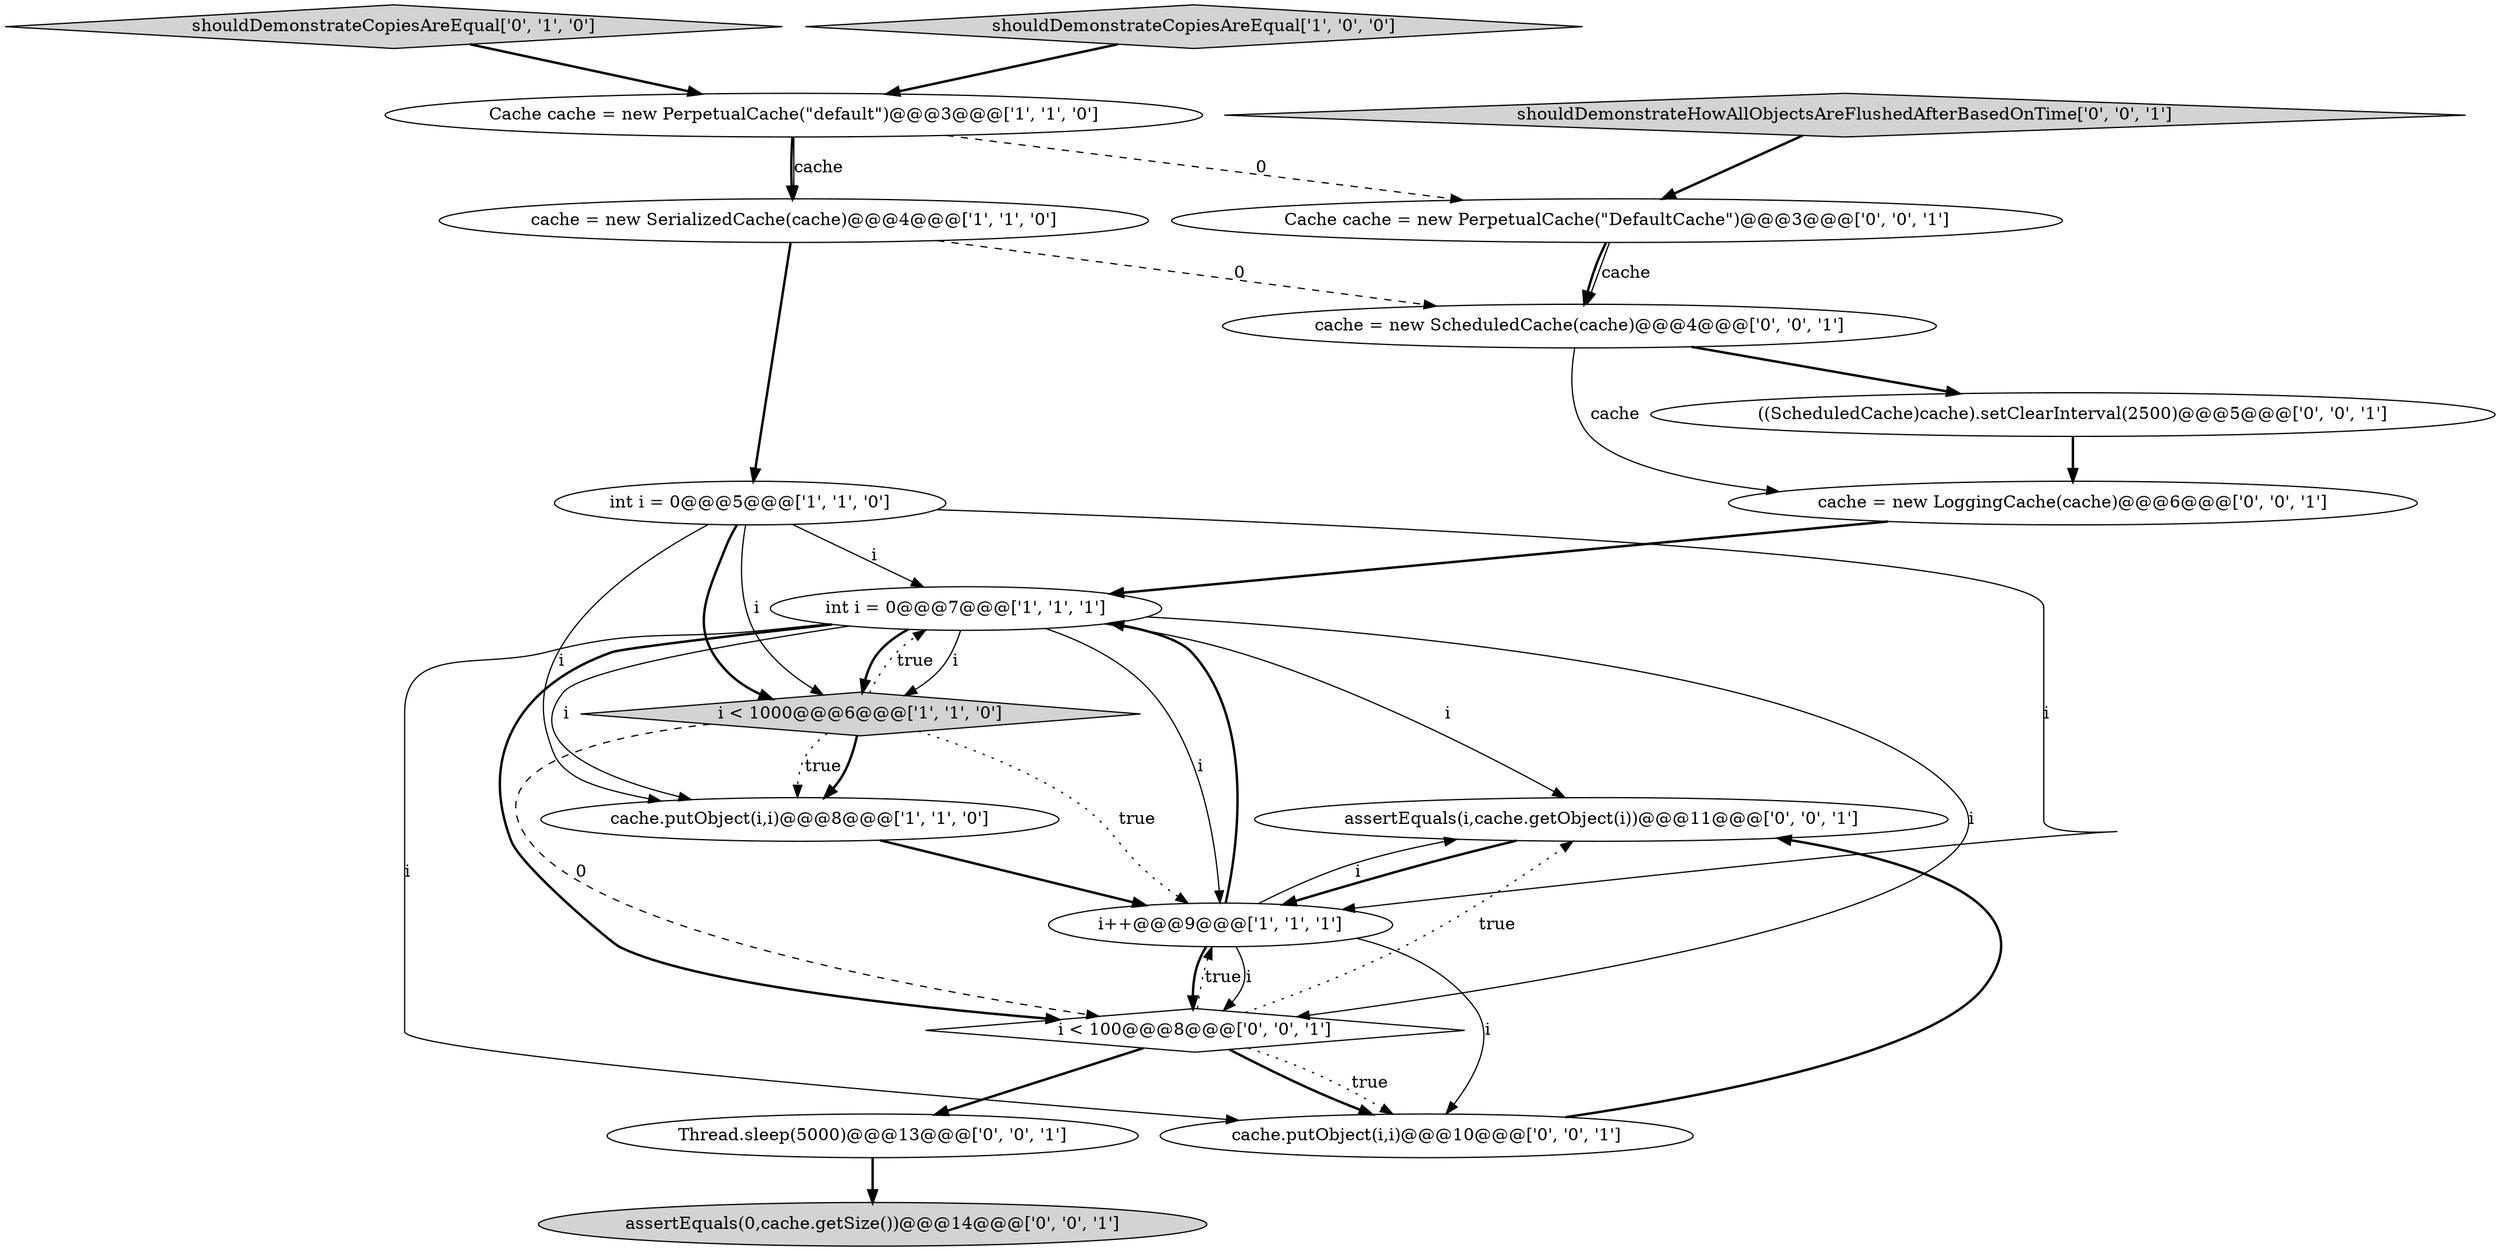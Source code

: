 digraph {
14 [style = filled, label = "Cache cache = new PerpetualCache(\"DefaultCache\")@@@3@@@['0', '0', '1']", fillcolor = white, shape = ellipse image = "AAA0AAABBB3BBB"];
8 [style = filled, label = "shouldDemonstrateCopiesAreEqual['0', '1', '0']", fillcolor = lightgray, shape = diamond image = "AAA0AAABBB2BBB"];
15 [style = filled, label = "cache = new ScheduledCache(cache)@@@4@@@['0', '0', '1']", fillcolor = white, shape = ellipse image = "AAA0AAABBB3BBB"];
11 [style = filled, label = "assertEquals(i,cache.getObject(i))@@@11@@@['0', '0', '1']", fillcolor = white, shape = ellipse image = "AAA0AAABBB3BBB"];
5 [style = filled, label = "i < 1000@@@6@@@['1', '1', '0']", fillcolor = lightgray, shape = diamond image = "AAA0AAABBB1BBB"];
12 [style = filled, label = "Thread.sleep(5000)@@@13@@@['0', '0', '1']", fillcolor = white, shape = ellipse image = "AAA0AAABBB3BBB"];
18 [style = filled, label = "assertEquals(0,cache.getSize())@@@14@@@['0', '0', '1']", fillcolor = lightgray, shape = ellipse image = "AAA0AAABBB3BBB"];
1 [style = filled, label = "int i = 0@@@5@@@['1', '1', '0']", fillcolor = white, shape = ellipse image = "AAA0AAABBB1BBB"];
13 [style = filled, label = "shouldDemonstrateHowAllObjectsAreFlushedAfterBasedOnTime['0', '0', '1']", fillcolor = lightgray, shape = diamond image = "AAA0AAABBB3BBB"];
2 [style = filled, label = "i++@@@9@@@['1', '1', '1']", fillcolor = white, shape = ellipse image = "AAA0AAABBB1BBB"];
9 [style = filled, label = "cache.putObject(i,i)@@@10@@@['0', '0', '1']", fillcolor = white, shape = ellipse image = "AAA0AAABBB3BBB"];
17 [style = filled, label = "cache = new LoggingCache(cache)@@@6@@@['0', '0', '1']", fillcolor = white, shape = ellipse image = "AAA0AAABBB3BBB"];
0 [style = filled, label = "cache.putObject(i,i)@@@8@@@['1', '1', '0']", fillcolor = white, shape = ellipse image = "AAA0AAABBB1BBB"];
10 [style = filled, label = "((ScheduledCache)cache).setClearInterval(2500)@@@5@@@['0', '0', '1']", fillcolor = white, shape = ellipse image = "AAA0AAABBB3BBB"];
3 [style = filled, label = "cache = new SerializedCache(cache)@@@4@@@['1', '1', '0']", fillcolor = white, shape = ellipse image = "AAA0AAABBB1BBB"];
7 [style = filled, label = "shouldDemonstrateCopiesAreEqual['1', '0', '0']", fillcolor = lightgray, shape = diamond image = "AAA0AAABBB1BBB"];
6 [style = filled, label = "Cache cache = new PerpetualCache(\"default\")@@@3@@@['1', '1', '0']", fillcolor = white, shape = ellipse image = "AAA0AAABBB1BBB"];
16 [style = filled, label = "i < 100@@@8@@@['0', '0', '1']", fillcolor = white, shape = diamond image = "AAA0AAABBB3BBB"];
4 [style = filled, label = "int i = 0@@@7@@@['1', '1', '1']", fillcolor = white, shape = ellipse image = "AAA0AAABBB1BBB"];
1->5 [style = bold, label=""];
6->3 [style = bold, label=""];
4->9 [style = solid, label="i"];
4->11 [style = solid, label="i"];
2->9 [style = solid, label="i"];
15->10 [style = bold, label=""];
16->9 [style = bold, label=""];
16->9 [style = dotted, label="true"];
16->2 [style = dotted, label="true"];
9->11 [style = bold, label=""];
3->1 [style = bold, label=""];
6->3 [style = solid, label="cache"];
15->17 [style = solid, label="cache"];
1->5 [style = solid, label="i"];
0->2 [style = bold, label=""];
8->6 [style = bold, label=""];
10->17 [style = bold, label=""];
5->0 [style = dotted, label="true"];
1->4 [style = solid, label="i"];
4->5 [style = solid, label="i"];
6->14 [style = dashed, label="0"];
2->4 [style = bold, label=""];
11->2 [style = bold, label=""];
5->4 [style = dotted, label="true"];
4->2 [style = solid, label="i"];
5->16 [style = dashed, label="0"];
1->0 [style = solid, label="i"];
2->11 [style = solid, label="i"];
4->16 [style = solid, label="i"];
5->0 [style = bold, label=""];
1->2 [style = solid, label="i"];
7->6 [style = bold, label=""];
12->18 [style = bold, label=""];
3->15 [style = dashed, label="0"];
4->0 [style = solid, label="i"];
14->15 [style = bold, label=""];
14->15 [style = solid, label="cache"];
16->11 [style = dotted, label="true"];
4->5 [style = bold, label=""];
16->12 [style = bold, label=""];
13->14 [style = bold, label=""];
17->4 [style = bold, label=""];
2->16 [style = solid, label="i"];
4->16 [style = bold, label=""];
5->2 [style = dotted, label="true"];
2->16 [style = bold, label=""];
}

